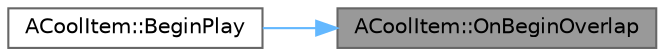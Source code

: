 digraph "ACoolItem::OnBeginOverlap"
{
 // LATEX_PDF_SIZE
  bgcolor="transparent";
  edge [fontname=Helvetica,fontsize=10,labelfontname=Helvetica,labelfontsize=10];
  node [fontname=Helvetica,fontsize=10,shape=box,height=0.2,width=0.4];
  rankdir="RL";
  Node1 [id="Node000001",label="ACoolItem::OnBeginOverlap",height=0.2,width=0.4,color="gray40", fillcolor="grey60", style="filled", fontcolor="black",tooltip=" "];
  Node1 -> Node2 [id="edge2_Node000001_Node000002",dir="back",color="steelblue1",style="solid",tooltip=" "];
  Node2 [id="Node000002",label="ACoolItem::BeginPlay",height=0.2,width=0.4,color="grey40", fillcolor="white", style="filled",URL="$class_a_cool_item.html#a3f46b1e66df3af7608a65bb37564dd06",tooltip=" "];
}
